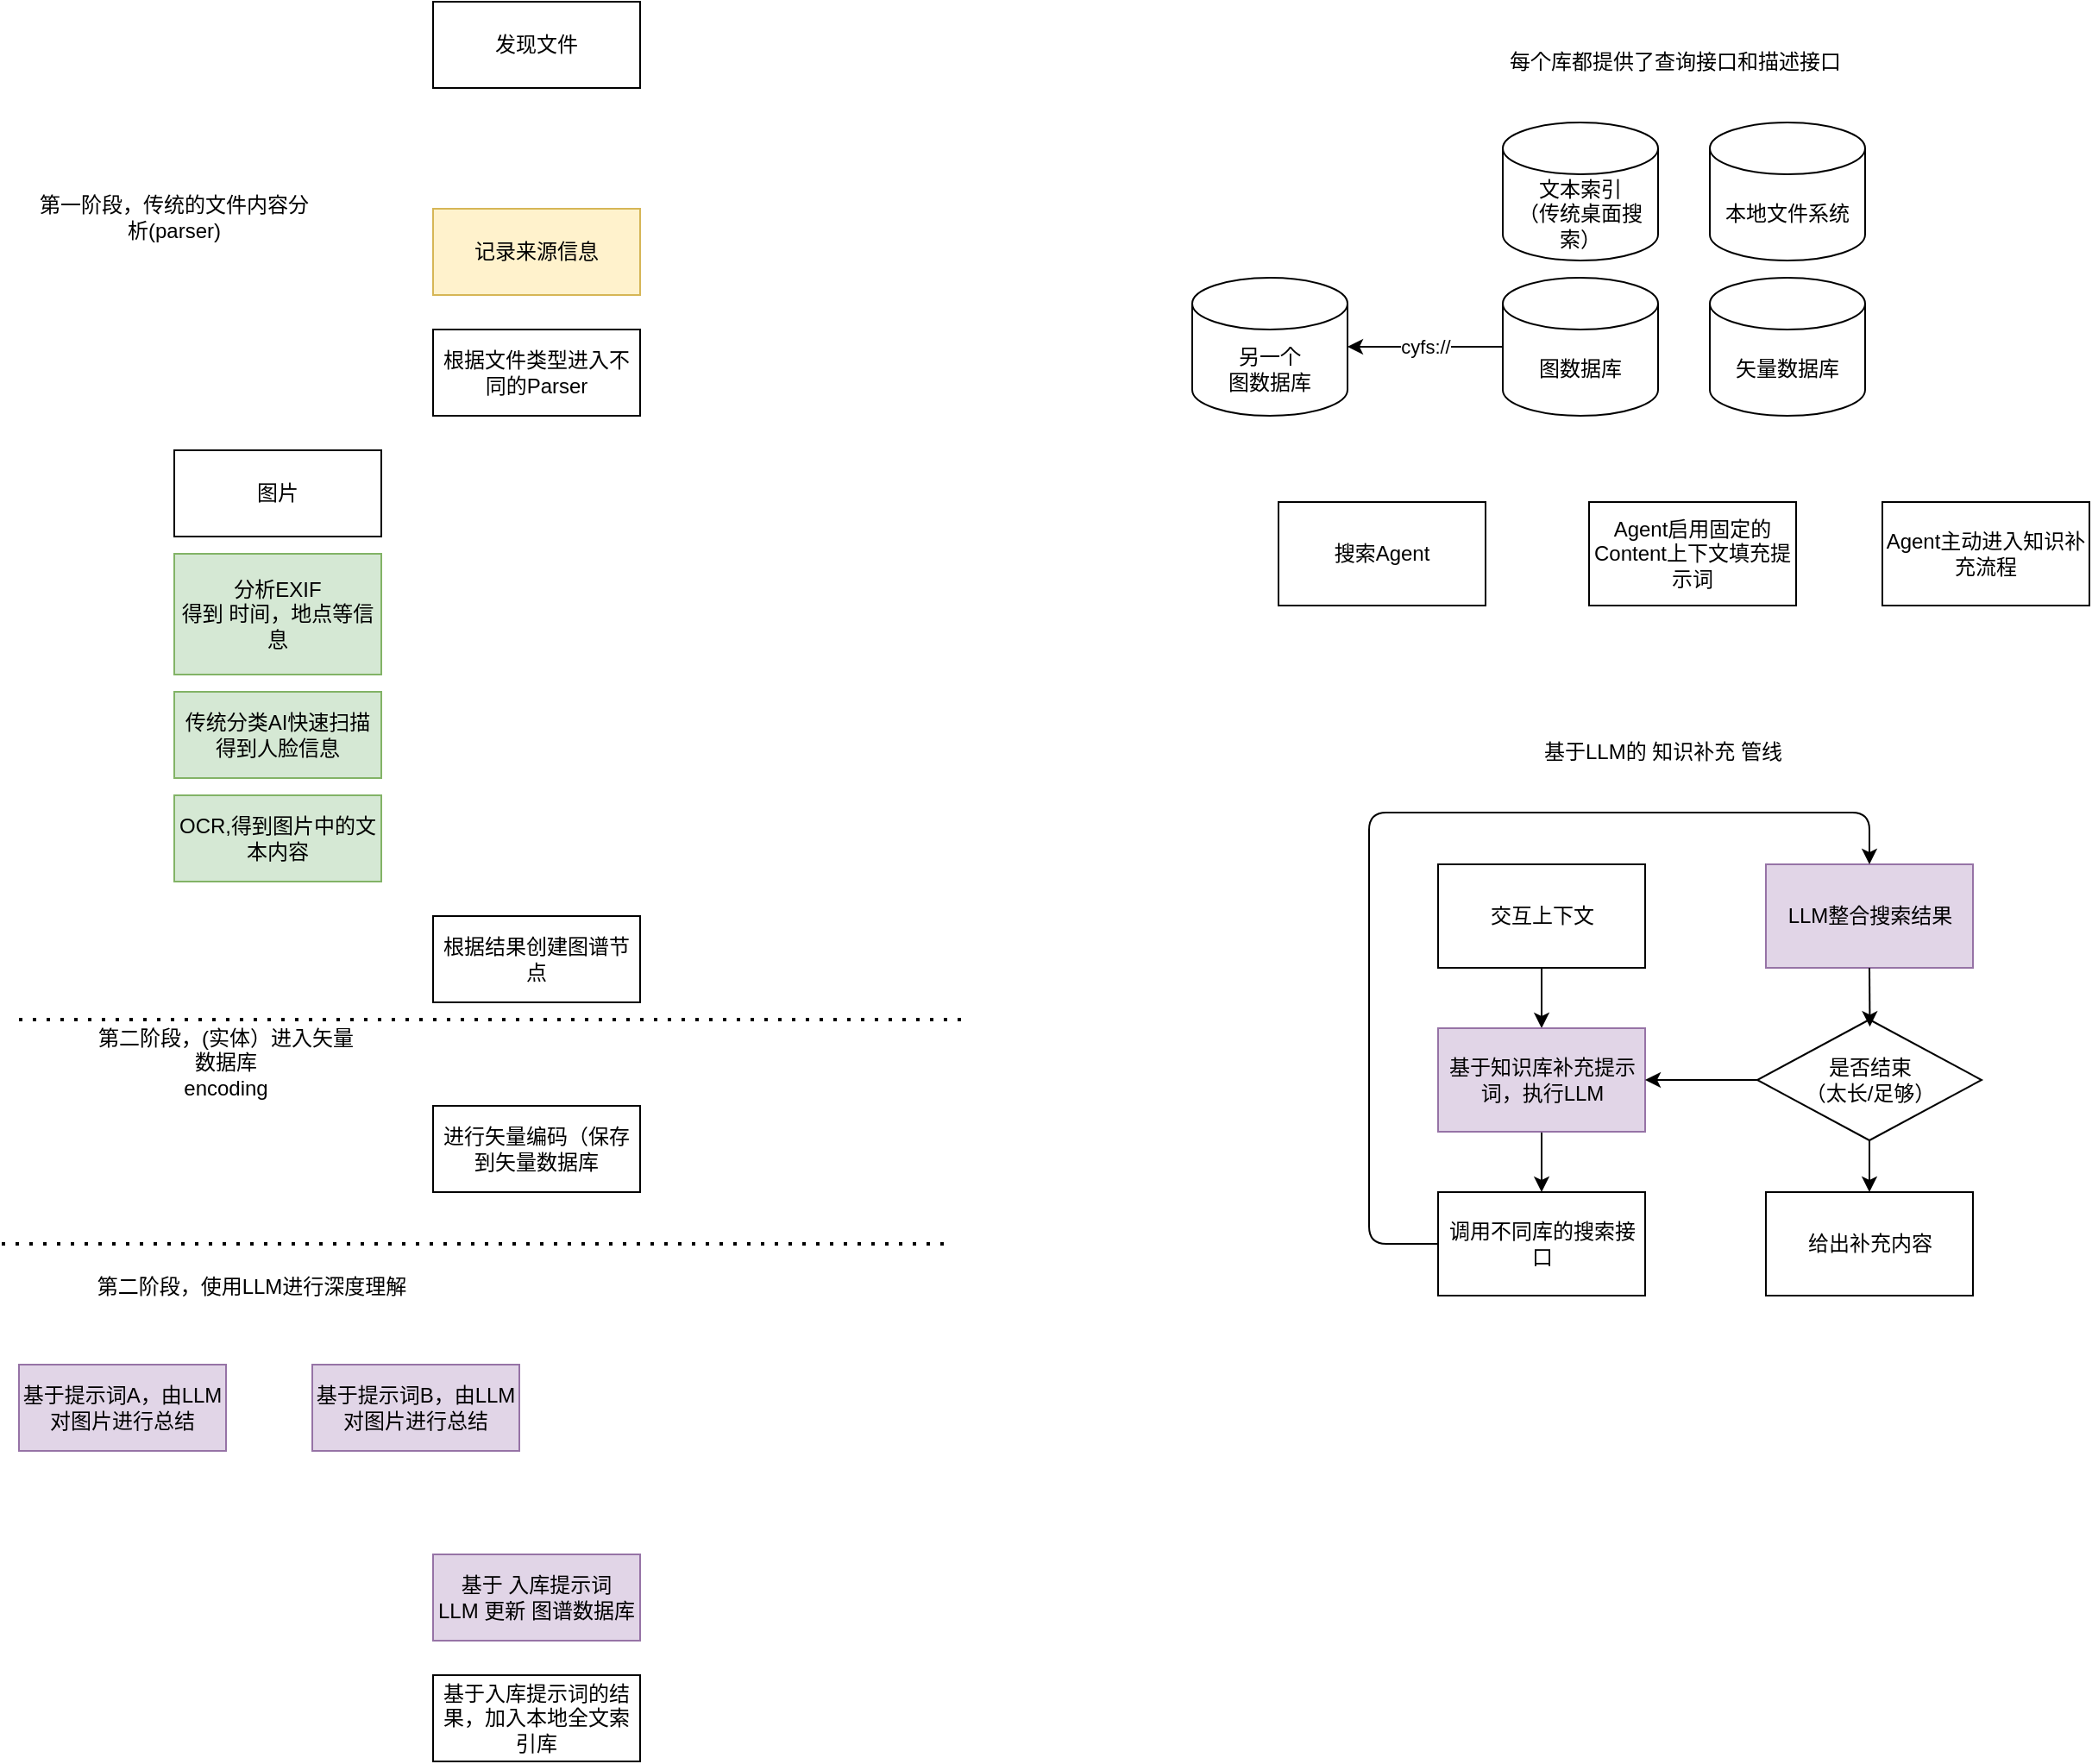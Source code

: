 <mxfile>
    <diagram id="ryGVmH6V5j2Zu_o-trWW" name="Page-1">
        <mxGraphModel dx="1852" dy="628" grid="1" gridSize="10" guides="1" tooltips="1" connect="1" arrows="1" fold="1" page="1" pageScale="1" pageWidth="850" pageHeight="1100" math="0" shadow="0">
            <root>
                <mxCell id="0"/>
                <mxCell id="1" parent="0"/>
                <mxCell id="2" value="发现文件" style="rounded=0;whiteSpace=wrap;html=1;" parent="1" vertex="1">
                    <mxGeometry x="180" y="10" width="120" height="50" as="geometry"/>
                </mxCell>
                <mxCell id="4" value="根据文件类型进入不同的Parser" style="rounded=0;whiteSpace=wrap;html=1;" parent="1" vertex="1">
                    <mxGeometry x="180" y="200" width="120" height="50" as="geometry"/>
                </mxCell>
                <mxCell id="5" value="图片" style="rounded=0;whiteSpace=wrap;html=1;" parent="1" vertex="1">
                    <mxGeometry x="30" y="270" width="120" height="50" as="geometry"/>
                </mxCell>
                <mxCell id="6" value="分析EXIF&lt;div&gt;得到 时间，地点等信息&lt;/div&gt;" style="rounded=0;whiteSpace=wrap;html=1;fillColor=#d5e8d4;strokeColor=#82b366;" parent="1" vertex="1">
                    <mxGeometry x="30" y="330" width="120" height="70" as="geometry"/>
                </mxCell>
                <mxCell id="8" value="记录来源信息" style="rounded=0;whiteSpace=wrap;html=1;fillColor=#fff2cc;strokeColor=#d6b656;" parent="1" vertex="1">
                    <mxGeometry x="180" y="130" width="120" height="50" as="geometry"/>
                </mxCell>
                <mxCell id="9" value="传统分类AI快速扫描&lt;div&gt;得到人脸信息&lt;/div&gt;" style="rounded=0;whiteSpace=wrap;html=1;fillColor=#d5e8d4;strokeColor=#82b366;" parent="1" vertex="1">
                    <mxGeometry x="30" y="410" width="120" height="50" as="geometry"/>
                </mxCell>
                <mxCell id="10" value="进行矢量编码（保存到矢量数据库" style="rounded=0;whiteSpace=wrap;html=1;" parent="1" vertex="1">
                    <mxGeometry x="180" y="650" width="120" height="50" as="geometry"/>
                </mxCell>
                <mxCell id="11" value="" style="endArrow=none;dashed=1;html=1;dashPattern=1 3;strokeWidth=2;" parent="1" edge="1">
                    <mxGeometry width="50" height="50" relative="1" as="geometry">
                        <mxPoint x="-60" y="600" as="sourcePoint"/>
                        <mxPoint x="490" y="600" as="targetPoint"/>
                    </mxGeometry>
                </mxCell>
                <mxCell id="12" value="第二阶段，(实体）进入&lt;span style=&quot;color: rgb(0, 0, 0);&quot;&gt;矢量&lt;/span&gt;数据库&lt;div&gt;encoding&lt;/div&gt;" style="text;html=1;align=center;verticalAlign=middle;whiteSpace=wrap;rounded=0;" parent="1" vertex="1">
                    <mxGeometry x="-20" y="610" width="160" height="30" as="geometry"/>
                </mxCell>
                <mxCell id="14" value="" style="endArrow=none;dashed=1;html=1;dashPattern=1 3;strokeWidth=2;" parent="1" edge="1">
                    <mxGeometry width="50" height="50" relative="1" as="geometry">
                        <mxPoint x="-70" y="730" as="sourcePoint"/>
                        <mxPoint x="480" y="730" as="targetPoint"/>
                    </mxGeometry>
                </mxCell>
                <mxCell id="15" value="基于提示词A，由LLM对图片进行总结" style="rounded=0;whiteSpace=wrap;html=1;fillColor=#e1d5e7;strokeColor=#9673a6;" parent="1" vertex="1">
                    <mxGeometry x="-60" y="800" width="120" height="50" as="geometry"/>
                </mxCell>
                <mxCell id="16" value="OCR,得到图片中的文本内容" style="rounded=0;whiteSpace=wrap;html=1;fillColor=#d5e8d4;strokeColor=#82b366;" parent="1" vertex="1">
                    <mxGeometry x="30" y="470" width="120" height="50" as="geometry"/>
                </mxCell>
                <mxCell id="18" value="基于提示词B，由LLM对图片进行总结" style="rounded=0;whiteSpace=wrap;html=1;fillColor=#e1d5e7;strokeColor=#9673a6;" parent="1" vertex="1">
                    <mxGeometry x="110" y="800" width="120" height="50" as="geometry"/>
                </mxCell>
                <mxCell id="19" value="基于 入库提示词&lt;div&gt;LLM 更新 图谱数据库&lt;/div&gt;" style="rounded=0;whiteSpace=wrap;html=1;fillColor=#e1d5e7;strokeColor=#9673a6;" parent="1" vertex="1">
                    <mxGeometry x="180" y="910" width="120" height="50" as="geometry"/>
                </mxCell>
                <mxCell id="20" value="根据结果创建图谱节点" style="rounded=0;whiteSpace=wrap;html=1;" parent="1" vertex="1">
                    <mxGeometry x="180" y="540" width="120" height="50" as="geometry"/>
                </mxCell>
                <mxCell id="21" value="基于入库提示词的结果，加入本地全文索引库" style="rounded=0;whiteSpace=wrap;html=1;" parent="1" vertex="1">
                    <mxGeometry x="180" y="980" width="120" height="50" as="geometry"/>
                </mxCell>
                <mxCell id="22" value="第一阶段，传统的文件内容分析(parser)" style="text;html=1;align=center;verticalAlign=middle;whiteSpace=wrap;rounded=0;" parent="1" vertex="1">
                    <mxGeometry x="-50" y="120" width="160" height="30" as="geometry"/>
                </mxCell>
                <mxCell id="23" value="第二阶段，使用LLM进行深度理解" style="text;html=1;align=center;verticalAlign=middle;whiteSpace=wrap;rounded=0;" parent="1" vertex="1">
                    <mxGeometry x="-30" y="740" width="210" height="30" as="geometry"/>
                </mxCell>
                <mxCell id="24" value="本地文件系统" style="shape=cylinder3;whiteSpace=wrap;html=1;boundedLbl=1;backgroundOutline=1;size=15;" vertex="1" parent="1">
                    <mxGeometry x="920" y="80" width="90" height="80" as="geometry"/>
                </mxCell>
                <mxCell id="25" value="文本索引&lt;div&gt;（传统桌面搜索）&lt;/div&gt;" style="shape=cylinder3;whiteSpace=wrap;html=1;boundedLbl=1;backgroundOutline=1;size=15;" vertex="1" parent="1">
                    <mxGeometry x="800" y="80" width="90" height="80" as="geometry"/>
                </mxCell>
                <mxCell id="26" value="矢量数据库" style="shape=cylinder3;whiteSpace=wrap;html=1;boundedLbl=1;backgroundOutline=1;size=15;" vertex="1" parent="1">
                    <mxGeometry x="920" y="170" width="90" height="80" as="geometry"/>
                </mxCell>
                <mxCell id="27" value="每个库都提供了查询接口和描述接口" style="text;html=1;align=center;verticalAlign=middle;whiteSpace=wrap;rounded=0;" vertex="1" parent="1">
                    <mxGeometry x="800" y="30" width="200" height="30" as="geometry"/>
                </mxCell>
                <mxCell id="56" value="cyfs://" style="edgeStyle=none;html=1;exitX=0;exitY=0.5;exitDx=0;exitDy=0;exitPerimeter=0;" edge="1" parent="1" source="28" target="55">
                    <mxGeometry relative="1" as="geometry"/>
                </mxCell>
                <mxCell id="28" value="图数据库" style="shape=cylinder3;whiteSpace=wrap;html=1;boundedLbl=1;backgroundOutline=1;size=15;" vertex="1" parent="1">
                    <mxGeometry x="800" y="170" width="90" height="80" as="geometry"/>
                </mxCell>
                <mxCell id="29" value="搜索Agent" style="rounded=0;whiteSpace=wrap;html=1;" vertex="1" parent="1">
                    <mxGeometry x="670" y="300" width="120" height="60" as="geometry"/>
                </mxCell>
                <mxCell id="30" value="Agent启用固定的 Content上下文填充提示词" style="rounded=0;whiteSpace=wrap;html=1;" vertex="1" parent="1">
                    <mxGeometry x="850" y="300" width="120" height="60" as="geometry"/>
                </mxCell>
                <mxCell id="31" value="Agent主动进入知识补充流程" style="rounded=0;whiteSpace=wrap;html=1;" vertex="1" parent="1">
                    <mxGeometry x="1020" y="300" width="120" height="60" as="geometry"/>
                </mxCell>
                <mxCell id="41" style="edgeStyle=none;html=1;exitX=0.5;exitY=1;exitDx=0;exitDy=0;" edge="1" parent="1" source="32" target="34">
                    <mxGeometry relative="1" as="geometry"/>
                </mxCell>
                <mxCell id="32" value="交互上下文" style="rounded=0;whiteSpace=wrap;html=1;" vertex="1" parent="1">
                    <mxGeometry x="762.5" y="510" width="120" height="60" as="geometry"/>
                </mxCell>
                <mxCell id="33" value="基于LLM的 知识补充 管线" style="text;html=1;align=center;verticalAlign=middle;whiteSpace=wrap;rounded=0;" vertex="1" parent="1">
                    <mxGeometry x="822.5" y="430" width="140" height="30" as="geometry"/>
                </mxCell>
                <mxCell id="42" style="edgeStyle=none;html=1;exitX=0.5;exitY=1;exitDx=0;exitDy=0;entryX=0.5;entryY=0;entryDx=0;entryDy=0;" edge="1" parent="1" source="34" target="35">
                    <mxGeometry relative="1" as="geometry"/>
                </mxCell>
                <mxCell id="34" value="基于知识库补充提示词，执行LLM" style="rounded=0;whiteSpace=wrap;html=1;fillColor=#e1d5e7;strokeColor=#9673a6;" vertex="1" parent="1">
                    <mxGeometry x="762.5" y="605" width="120" height="60" as="geometry"/>
                </mxCell>
                <mxCell id="35" value="调用不同库的搜索接口" style="rounded=0;whiteSpace=wrap;html=1;" vertex="1" parent="1">
                    <mxGeometry x="762.5" y="700" width="120" height="60" as="geometry"/>
                </mxCell>
                <mxCell id="36" value="LLM整合搜索结果" style="rounded=0;whiteSpace=wrap;html=1;fillColor=#e1d5e7;strokeColor=#9673a6;" vertex="1" parent="1">
                    <mxGeometry x="952.5" y="510" width="120" height="60" as="geometry"/>
                </mxCell>
                <mxCell id="48" style="edgeStyle=none;html=1;exitX=0.5;exitY=1;exitDx=0;exitDy=0;" edge="1" parent="1" source="38" target="40">
                    <mxGeometry relative="1" as="geometry"/>
                </mxCell>
                <mxCell id="54" style="edgeStyle=none;html=1;exitX=0;exitY=0.5;exitDx=0;exitDy=0;entryX=1;entryY=0.5;entryDx=0;entryDy=0;" edge="1" parent="1" source="38" target="34">
                    <mxGeometry relative="1" as="geometry"/>
                </mxCell>
                <mxCell id="38" value="是否结束&lt;div&gt;（太长/足够）&lt;/div&gt;" style="rhombus;whiteSpace=wrap;html=1;" vertex="1" parent="1">
                    <mxGeometry x="947.5" y="600" width="130" height="70" as="geometry"/>
                </mxCell>
                <mxCell id="40" value="给出补充内容" style="rounded=0;whiteSpace=wrap;html=1;" vertex="1" parent="1">
                    <mxGeometry x="952.5" y="700" width="120" height="60" as="geometry"/>
                </mxCell>
                <mxCell id="47" style="edgeStyle=none;html=1;exitX=0.5;exitY=1;exitDx=0;exitDy=0;entryX=0.502;entryY=0.059;entryDx=0;entryDy=0;entryPerimeter=0;" edge="1" parent="1" source="36" target="38">
                    <mxGeometry relative="1" as="geometry"/>
                </mxCell>
                <mxCell id="53" value="" style="endArrow=classic;html=1;exitX=0;exitY=0.5;exitDx=0;exitDy=0;entryX=0.5;entryY=0;entryDx=0;entryDy=0;edgeStyle=orthogonalEdgeStyle;" edge="1" parent="1" source="35" target="36">
                    <mxGeometry width="50" height="50" relative="1" as="geometry">
                        <mxPoint x="722.5" y="700" as="sourcePoint"/>
                        <mxPoint x="772.5" y="650" as="targetPoint"/>
                        <Array as="points">
                            <mxPoint x="722.5" y="730"/>
                            <mxPoint x="722.5" y="480"/>
                            <mxPoint x="1012.5" y="480"/>
                        </Array>
                    </mxGeometry>
                </mxCell>
                <mxCell id="55" value="&lt;div&gt;另一个&lt;/div&gt;图数据库" style="shape=cylinder3;whiteSpace=wrap;html=1;boundedLbl=1;backgroundOutline=1;size=15;" vertex="1" parent="1">
                    <mxGeometry x="620" y="170" width="90" height="80" as="geometry"/>
                </mxCell>
            </root>
        </mxGraphModel>
    </diagram>
</mxfile>